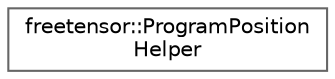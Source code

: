 digraph "Graphical Class Hierarchy"
{
 // LATEX_PDF_SIZE
  bgcolor="transparent";
  edge [fontname=Helvetica,fontsize=10,labelfontname=Helvetica,labelfontsize=10];
  node [fontname=Helvetica,fontsize=10,shape=box,height=0.2,width=0.4];
  rankdir="LR";
  Node0 [label="freetensor::ProgramPosition\lHelper",height=0.2,width=0.4,color="grey40", fillcolor="white", style="filled",URL="$structfreetensor_1_1ProgramPositionHelper.html",tooltip=" "];
}
